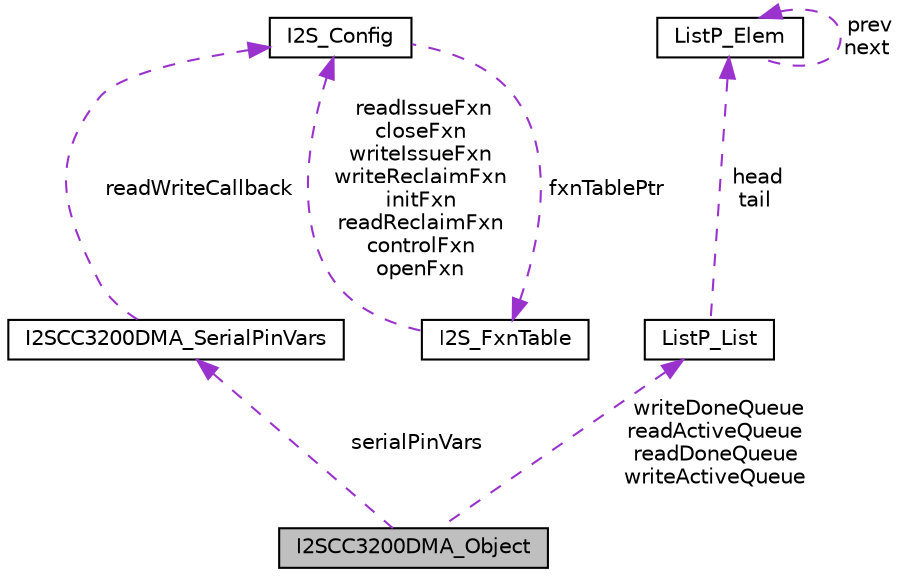 digraph "I2SCC3200DMA_Object"
{
  edge [fontname="Helvetica",fontsize="10",labelfontname="Helvetica",labelfontsize="10"];
  node [fontname="Helvetica",fontsize="10",shape=record];
  Node1 [label="I2SCC3200DMA_Object",height=0.2,width=0.4,color="black", fillcolor="grey75", style="filled", fontcolor="black"];
  Node2 -> Node1 [dir="back",color="darkorchid3",fontsize="10",style="dashed",label=" serialPinVars" ,fontname="Helvetica"];
  Node2 [label="I2SCC3200DMA_SerialPinVars",height=0.2,width=0.4,color="black", fillcolor="white", style="filled",URL="$struct_i2_s_c_c3200_d_m_a___serial_pin_vars.html",tooltip="I2SCC3200DMA Serial pin variables. "];
  Node3 -> Node2 [dir="back",color="darkorchid3",fontsize="10",style="dashed",label=" readWriteCallback" ,fontname="Helvetica"];
  Node3 [label="I2S_Config",height=0.2,width=0.4,color="black", fillcolor="white", style="filled",URL="$struct_i2_s___config.html",tooltip="I2S Global configuration. "];
  Node4 -> Node3 [dir="back",color="darkorchid3",fontsize="10",style="dashed",label=" fxnTablePtr" ,fontname="Helvetica"];
  Node4 [label="I2S_FxnTable",height=0.2,width=0.4,color="black", fillcolor="white", style="filled",URL="$struct_i2_s___fxn_table.html",tooltip="The definition of a I2S function table that contains the required set of functions to control a speci..."];
  Node3 -> Node4 [dir="back",color="darkorchid3",fontsize="10",style="dashed",label=" readIssueFxn\ncloseFxn\nwriteIssueFxn\nwriteReclaimFxn\ninitFxn\nreadReclaimFxn\ncontrolFxn\nopenFxn" ,fontname="Helvetica"];
  Node5 -> Node1 [dir="back",color="darkorchid3",fontsize="10",style="dashed",label=" writeDoneQueue\nreadActiveQueue\nreadDoneQueue\nwriteActiveQueue" ,fontname="Helvetica"];
  Node5 [label="ListP_List",height=0.2,width=0.4,color="black", fillcolor="white", style="filled",URL="$struct_list_p___list.html"];
  Node6 -> Node5 [dir="back",color="darkorchid3",fontsize="10",style="dashed",label=" head\ntail" ,fontname="Helvetica"];
  Node6 [label="ListP_Elem",height=0.2,width=0.4,color="black", fillcolor="white", style="filled",URL="$struct_list_p___elem.html"];
  Node6 -> Node6 [dir="back",color="darkorchid3",fontsize="10",style="dashed",label=" prev\nnext" ,fontname="Helvetica"];
}
